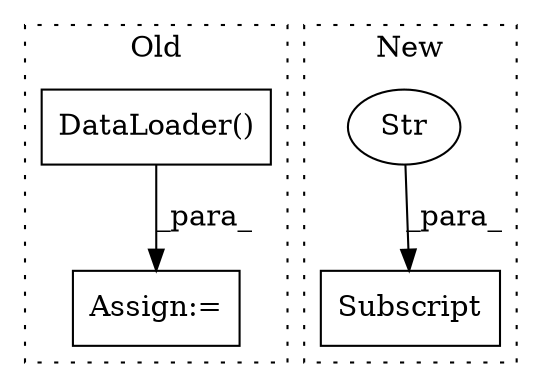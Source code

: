 digraph G {
subgraph cluster0 {
1 [label="DataLoader()" a="75" s="3204" l="102" shape="box"];
4 [label="Assign:=" a="68" s="3201" l="3" shape="box"];
label = "Old";
style="dotted";
}
subgraph cluster1 {
2 [label="Subscript" a="63" s="2769,0" l="14,0" shape="box"];
3 [label="Str" a="66" s="2774" l="8" shape="ellipse"];
label = "New";
style="dotted";
}
1 -> 4 [label="_para_"];
3 -> 2 [label="_para_"];
}